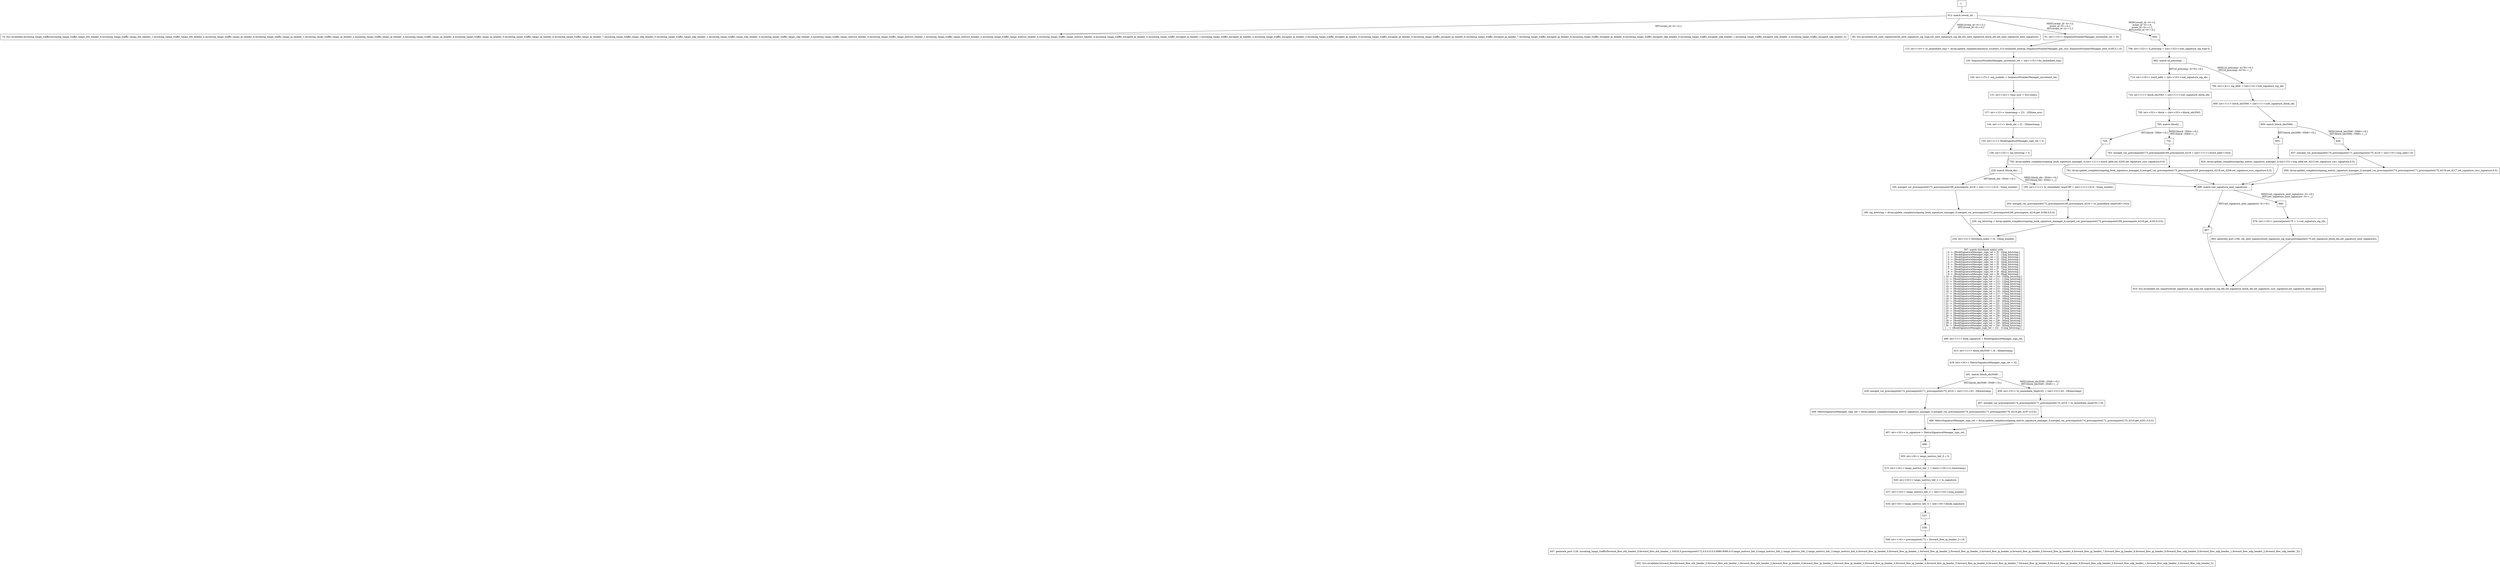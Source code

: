 digraph G {
  "1: " [shape=box, ];
  "74: Sys.invalidate.incoming_tango_traffic(incoming_tango_traffic_tango_eth_header_0,incoming_tango_traffic_tango_eth_header_1,incoming_tango_traffic_tango_eth_header_2,incoming_tango_traffic_tango_ip_header_0,incoming_tango_traffic_tango_ip_header_1,incoming_tango_traffic_tango_ip_header_2,incoming_tango_traffic_tango_ip_header_3,incoming_tango_traffic_tango_ip_header_4,incoming_tango_traffic_tango_ip_header_5,incoming_tango_traffic_tango_ip_header_6,incoming_tango_traffic_tango_ip_header_7,incoming_tango_traffic_tango_udp_header_0,incoming_tango_traffic_tango_udp_header_1,incoming_tango_traffic_tango_udp_header_2,incoming_tango_traffic_tango_udp_header_3,incoming_tango_traffic_tango_metrics_header_0,incoming_tango_traffic_tango_metrics_header_1,incoming_tango_traffic_tango_metrics_header_2,incoming_tango_traffic_tango_metrics_header_3,incoming_tango_traffic_tango_metrics_header_4,incoming_tango_traffic_encaped_ip_header_0,incoming_tango_traffic_encaped_ip_header_1,incoming_tango_traffic_encaped_ip_header_2,incoming_tango_traffic_encaped_ip_header_3,incoming_tango_traffic_encaped_ip_header_4,incoming_tango_traffic_encaped_ip_header_5,incoming_tango_traffic_encaped_ip_header_6,incoming_tango_traffic_encaped_ip_header_7,incoming_tango_traffic_encaped_ip_header_8,incoming_tango_traffic_encaped_ip_header_9,incoming_tango_traffic_encaped_udp_header_0,incoming_tango_traffic_encaped_udp_header_1,incoming_tango_traffic_encaped_udp_header_2,incoming_tango_traffic_encaped_udp_header_3);" [
  shape=box, ];
  "85: Sys.invalidate.set_next_signature(set_next_signature_sig_type,set_next_signature_sig_idx,set_next_signature_block_idx,set_next_signature_next_signature);" [
  shape=box, ];
  "91: int<<15>> SequenceNumberManager_increment_ret = 32;" [shape=box, ];
  "115: int<<16>> to_immediate_tmp = Array.update_complex(sequence_counters_0,0,combined_memop_SequenceNumberManager_get_curr_SequenceNumberManager_next_4185,0,1,0);" [
  shape=box, ];
  "120: SequenceNumberManager_increment_ret = (int<<15>>)to_immediate_tmp;" [
  shape=box, ];
  "126: int<<15>> seq_number = SequenceNumberManager_increment_ret;" [
  shape=box, ];
  "131: int<<32>> time_now = Sys.time();" [shape=box, ];
  "137: int<<12>> timestamp = [31 : 20]time_now;" [shape=box, ];
  "144: int<<1>> block_idx = [2 : 2]timestamp;" [shape=box, ];
  "150: int<<1>> BookSignatureManager_sign_ret = 0;" [shape=box, ];
  "156: int<<32>> sig_bitstring = 0;" [shape=box, ];
  "165: merged_var_precompute4173_precompute4169_precompute_4218 = (int<<11>>)[14 : 5]seq_number;" [
  shape=box, ];
  "186: sig_bitstring = Array.update_complex(outgoing_book_signature_manager_0,merged_var_precompute4173_precompute4169_precompute_4218,get_4189,0,0,0);" [
  shape=box, ];
  "195: int<<11>> to_immediate_tmp4180 = (int<<11>>)[14 : 5]seq_number;" [
  shape=box, ];
  "204: merged_var_precompute4173_precompute4169_precompute_4218 = to_immediate_tmp4180+1024;" [
  shape=box, ];
  "226: sig_bitstring = Array.update_complex(outgoing_book_signature_manager_0,merged_var_precompute4173_precompute4169_precompute_4218,get_4193,0,0,0);" [
  shape=box, ];
  "228: match (block_idx) ...
" [shape=box, ];
  "234: int<<5>> bitwhack_index = [4 : 0]seq_number;" [shape=box, ];
  "397: match (bitwhack_index) with
| 0 -> {BookSignatureManager_sign_ret = [0 : 0]sig_bitstring;}
| 1 -> {BookSignatureManager_sign_ret = [1 : 1]sig_bitstring;}
| 2 -> {BookSignatureManager_sign_ret = [2 : 2]sig_bitstring;}
| 3 -> {BookSignatureManager_sign_ret = [3 : 3]sig_bitstring;}
| 4 -> {BookSignatureManager_sign_ret = [4 : 4]sig_bitstring;}
| 5 -> {BookSignatureManager_sign_ret = [5 : 5]sig_bitstring;}
| 6 -> {BookSignatureManager_sign_ret = [6 : 6]sig_bitstring;}
| 7 -> {BookSignatureManager_sign_ret = [7 : 7]sig_bitstring;}
| 8 -> {BookSignatureManager_sign_ret = [8 : 8]sig_bitstring;}
| 9 -> {BookSignatureManager_sign_ret = [9 : 9]sig_bitstring;}
| 10 -> {BookSignatureManager_sign_ret = [10 : 10]sig_bitstring;}
| 11 -> {BookSignatureManager_sign_ret = [11 : 11]sig_bitstring;}
| 12 -> {BookSignatureManager_sign_ret = [12 : 12]sig_bitstring;}
| 13 -> {BookSignatureManager_sign_ret = [13 : 13]sig_bitstring;}
| 14 -> {BookSignatureManager_sign_ret = [14 : 14]sig_bitstring;}
| 15 -> {BookSignatureManager_sign_ret = [15 : 15]sig_bitstring;}
| 16 -> {BookSignatureManager_sign_ret = [16 : 16]sig_bitstring;}
| 17 -> {BookSignatureManager_sign_ret = [17 : 17]sig_bitstring;}
| 18 -> {BookSignatureManager_sign_ret = [18 : 18]sig_bitstring;}
| 19 -> {BookSignatureManager_sign_ret = [19 : 19]sig_bitstring;}
| 20 -> {BookSignatureManager_sign_ret = [20 : 20]sig_bitstring;}
| 21 -> {BookSignatureManager_sign_ret = [21 : 21]sig_bitstring;}
| 22 -> {BookSignatureManager_sign_ret = [22 : 22]sig_bitstring;}
| 23 -> {BookSignatureManager_sign_ret = [23 : 23]sig_bitstring;}
| 24 -> {BookSignatureManager_sign_ret = [24 : 24]sig_bitstring;}
| 25 -> {BookSignatureManager_sign_ret = [25 : 25]sig_bitstring;}
| 26 -> {BookSignatureManager_sign_ret = [26 : 26]sig_bitstring;}
| 27 -> {BookSignatureManager_sign_ret = [27 : 27]sig_bitstring;}
| 28 -> {BookSignatureManager_sign_ret = [28 : 28]sig_bitstring;}
| 29 -> {BookSignatureManager_sign_ret = [29 : 29]sig_bitstring;}
| 30 -> {BookSignatureManager_sign_ret = [30 : 30]sig_bitstring;}
| _ -> {BookSignatureManager_sign_ret = [31 : 31]sig_bitstring;}" [
  shape=box, ];
  "406: int<<1>> book_signature = BookSignatureManager_sign_ret;" [shape=box, ];
  "413: int<<1>> block_idx3549 = [4 : 4]timestamp;" [shape=box, ];
  "419: int<<32>> MetricSignatureManager_sign_ret = 32;" [shape=box, ];
  "428: merged_var_precompute4174_precompute4171_precompute4170_4219 = (int<<5>>)[3 : 0]timestamp;" [
  shape=box, ];
  "449: MetricSignatureManager_sign_ret = Array.update_complex(outgoing_metric_signature_manager_0,merged_var_precompute4174_precompute4171_precompute4170_4219,get_4197,0,0,0);" [
  shape=box, ];
  "458: int<<5>> to_immediate_tmp4181 = (int<<5>>)[3 : 0]timestamp;" [
  shape=box, ];
  "467: merged_var_precompute4174_precompute4171_precompute4170_4219 = to_immediate_tmp4181+16;" [
  shape=box, ];
  "489: MetricSignatureManager_sign_ret = Array.update_complex(outgoing_metric_signature_manager_0,merged_var_precompute4174_precompute4171_precompute4170_4219,get_4201,0,0,0);" [
  shape=box, ];
  "491: match (block_idx3549) ...
" [shape=box, ];
  "497: int<<32>> ts_signature = MetricSignatureManager_sign_ret;" [shape=box,
                                                                    ];
  "499: " [shape=box, ];
  "505: int<<8>> tango_metrics_hdr_0 = 0;" [shape=box, ];
  "515: int<<16>> tango_metrics_hdr_1 = hash<<16>>(1,timestamp);" [shape=box, ];
  "520: int<<32>> tango_metrics_hdr_2 = ts_signature;" [shape=box, ];
  "527: int<<16>> tango_metrics_hdr_3 = (int<<16>>)seq_number;" [shape=box, ];
  "534: int<<8>> tango_metrics_hdr_4 = (int<<8>>)book_signature;" [shape=box, ];
  "537: " [shape=box, ];
  "538: " [shape=box, ];
  "548: int<<16>> precompute4172 = forward_flow_ip_header_2+18;" [shape=box, ];
  "647: generate_port (128, incoming_tango_traffic(forward_flow_eth_header_0,forward_flow_eth_header_1,34525,0,precompute4172,0,0,0,0,0,0,8080,8080,0,0,tango_metrics_hdr_0,tango_metrics_hdr_1,tango_metrics_hdr_2,tango_metrics_hdr_3,tango_metrics_hdr_4,forward_flow_ip_header_0,forward_flow_ip_header_1,forward_flow_ip_header_2,forward_flow_ip_header_3,forward_flow_ip_header_4,forward_flow_ip_header_5,forward_flow_ip_header_6,forward_flow_ip_header_7,forward_flow_ip_header_8,forward_flow_ip_header_9,forward_flow_udp_header_0,forward_flow_udp_header_1,forward_flow_udp_header_2,forward_flow_udp_header_3));" [
  shape=box, ];
  "692: Sys.invalidate.forward_flow(forward_flow_eth_header_0,forward_flow_eth_header_1,forward_flow_eth_header_2,forward_flow_ip_header_0,forward_flow_ip_header_1,forward_flow_ip_header_2,forward_flow_ip_header_3,forward_flow_ip_header_4,forward_flow_ip_header_5,forward_flow_ip_header_6,forward_flow_ip_header_7,forward_flow_ip_header_8,forward_flow_ip_header_9,forward_flow_udp_header_0,forward_flow_udp_header_1,forward_flow_udp_header_2,forward_flow_udp_header_3);" [
  shape=box, ];
  "694: " [shape=box, ];
  "706: int<<32>> if_precomp = (int<<32>>)set_signature_sig_type-0;" [
  shape=box, ];
  "714: int<<10>> word_addr = (int<<10>>)set_signature_sig_idx;" [shape=box, ];
  "720: int<<1>> block_idx3563 = (int<<1>>)set_signature_block_idx;" [
  shape=box, ];
  "726: int<<32>> block = (int<<32>>)block_idx3563;" [shape=box, ];
  "729: " [shape=box, ];
  "750: Array.update_complex(outgoing_book_signature_manager_0,(int<<11>>)word_addr,set_4205,set_signature_curr_signature,0,0);" [
  shape=box, ];
  "752: " [shape=box, ];
  "763: merged_var_precompute4173_precompute4169_precompute_4218 = (int<<11>>)word_addr+1024;" [
  shape=box, ];
  "782: Array.update_complex(outgoing_book_signature_manager_0,merged_var_precompute4173_precompute4169_precompute_4218,set_4209,set_signature_curr_signature,0,0);" [
  shape=box, ];
  "785: match (block) ...
" [shape=box, ];
  "794: int<<4>> sig_addr = (int<<4>>)set_signature_sig_idx;" [shape=box, ];
  "800: int<<1>> block_idx3566 = (int<<1>>)set_signature_block_idx;" [
  shape=box, ];
  "803: " [shape=box, ];
  "824: Array.update_complex(outgoing_metric_signature_manager_0,(int<<5>>)sig_addr,set_4213,set_signature_curr_signature,0,0);" [
  shape=box, ];
  "826: " [shape=box, ];
  "837: merged_var_precompute4174_precompute4171_precompute4170_4219 = (int<<5>>)sig_addr+16;" [
  shape=box, ];
  "856: Array.update_complex(outgoing_metric_signature_manager_0,merged_var_precompute4174_precompute4171_precompute4170_4219,set_4217,set_signature_curr_signature,0,0);" [
  shape=box, ];
  "859: match (block_idx3566) ...
" [shape=box, ];
  "862: match (if_precomp) ...
" [shape=box, ];
  "867: " [shape=box, ];
  "868: " [shape=box, ];
  "878: int<<16>> precompute4175 = 1+set_signature_sig_idx;" [shape=box, ];
  "893: generate_port (196, set_next_signature(set_signature_sig_type,precompute4175,set_signature_block_idx,set_signature_next_signature));" [
  shape=box, ];
  "896: match (set_signature_next_signature) ...
" [shape=box, ];
  "910: Sys.invalidate.set_signature(set_signature_sig_type,set_signature_sig_idx,set_signature_block_idx,set_signature_curr_signature,set_signature_next_signature);" [
  shape=box, ];
  "912: match (event_id) ...
" [shape=box, ];
  
  
  "1: " -> "912: match (event_id) ...
" [label="", ];
  "91: int<<15>> SequenceNumberManager_increment_ret = 32;" -> "115: int<<16>> to_immediate_tmp = Array.update_complex(sequence_counters_0,0,combined_memop_SequenceNumberManager_get_curr_SequenceNumberManager_next_4185,0,1,0);" [
  label="", ];
  "115: int<<16>> to_immediate_tmp = Array.update_complex(sequence_counters_0,0,combined_memop_SequenceNumberManager_get_curr_SequenceNumberManager_next_4185,0,1,0);" -> "120: SequenceNumberManager_increment_ret = (int<<15>>)to_immediate_tmp;" [
  label="", ];
  "120: SequenceNumberManager_increment_ret = (int<<15>>)to_immediate_tmp;" -> "126: int<<15>> seq_number = SequenceNumberManager_increment_ret;" [
  label="", ];
  "126: int<<15>> seq_number = SequenceNumberManager_increment_ret;" -> "131: int<<32>> time_now = Sys.time();" [
  label="", ];
  "131: int<<32>> time_now = Sys.time();" -> "137: int<<12>> timestamp = [31 : 20]time_now;" [
  label="", ];
  "137: int<<12>> timestamp = [31 : 20]time_now;" -> "144: int<<1>> block_idx = [2 : 2]timestamp;" [
  label="", ];
  "144: int<<1>> block_idx = [2 : 2]timestamp;" -> "150: int<<1>> BookSignatureManager_sign_ret = 0;" [
  label="", ];
  "150: int<<1>> BookSignatureManager_sign_ret = 0;" -> "156: int<<32>> sig_bitstring = 0;" [
  label="", ];
  "156: int<<32>> sig_bitstring = 0;" -> "228: match (block_idx) ...
" [
  label="", ];
  "165: merged_var_precompute4173_precompute4169_precompute_4218 = (int<<11>>)[14 : 5]seq_number;" -> "186: sig_bitstring = Array.update_complex(outgoing_book_signature_manager_0,merged_var_precompute4173_precompute4169_precompute_4218,get_4189,0,0,0);" [
  label="", ];
  "186: sig_bitstring = Array.update_complex(outgoing_book_signature_manager_0,merged_var_precompute4173_precompute4169_precompute_4218,get_4189,0,0,0);" -> "234: int<<5>> bitwhack_index = [4 : 0]seq_number;" [
  label="", ];
  "195: int<<11>> to_immediate_tmp4180 = (int<<11>>)[14 : 5]seq_number;" -> "204: merged_var_precompute4173_precompute4169_precompute_4218 = to_immediate_tmp4180+1024;" [
  label="", ];
  "204: merged_var_precompute4173_precompute4169_precompute_4218 = to_immediate_tmp4180+1024;" -> "226: sig_bitstring = Array.update_complex(outgoing_book_signature_manager_0,merged_var_precompute4173_precompute4169_precompute_4218,get_4193,0,0,0);" [
  label="", ];
  "226: sig_bitstring = Array.update_complex(outgoing_book_signature_manager_0,merged_var_precompute4173_precompute4169_precompute_4218,get_4193,0,0,0);" -> "234: int<<5>> bitwhack_index = [4 : 0]seq_number;" [
  label="", ];
  "228: match (block_idx) ...
" -> "165: merged_var_precompute4173_precompute4169_precompute_4218 = (int<<11>>)[14 : 5]seq_number;" [
  label="HIT{block_idx~3544==0;}", ];
  "228: match (block_idx) ...
" -> "195: int<<11>> to_immediate_tmp4180 = (int<<11>>)[14 : 5]seq_number;" [
  label="MISS{block_idx~3544==0;}
HIT{block_idx~3544==_;}", ];
  "234: int<<5>> bitwhack_index = [4 : 0]seq_number;" -> "397: match (bitwhack_index) with
| 0 -> {BookSignatureManager_sign_ret = [0 : 0]sig_bitstring;}
| 1 -> {BookSignatureManager_sign_ret = [1 : 1]sig_bitstring;}
| 2 -> {BookSignatureManager_sign_ret = [2 : 2]sig_bitstring;}
| 3 -> {BookSignatureManager_sign_ret = [3 : 3]sig_bitstring;}
| 4 -> {BookSignatureManager_sign_ret = [4 : 4]sig_bitstring;}
| 5 -> {BookSignatureManager_sign_ret = [5 : 5]sig_bitstring;}
| 6 -> {BookSignatureManager_sign_ret = [6 : 6]sig_bitstring;}
| 7 -> {BookSignatureManager_sign_ret = [7 : 7]sig_bitstring;}
| 8 -> {BookSignatureManager_sign_ret = [8 : 8]sig_bitstring;}
| 9 -> {BookSignatureManager_sign_ret = [9 : 9]sig_bitstring;}
| 10 -> {BookSignatureManager_sign_ret = [10 : 10]sig_bitstring;}
| 11 -> {BookSignatureManager_sign_ret = [11 : 11]sig_bitstring;}
| 12 -> {BookSignatureManager_sign_ret = [12 : 12]sig_bitstring;}
| 13 -> {BookSignatureManager_sign_ret = [13 : 13]sig_bitstring;}
| 14 -> {BookSignatureManager_sign_ret = [14 : 14]sig_bitstring;}
| 15 -> {BookSignatureManager_sign_ret = [15 : 15]sig_bitstring;}
| 16 -> {BookSignatureManager_sign_ret = [16 : 16]sig_bitstring;}
| 17 -> {BookSignatureManager_sign_ret = [17 : 17]sig_bitstring;}
| 18 -> {BookSignatureManager_sign_ret = [18 : 18]sig_bitstring;}
| 19 -> {BookSignatureManager_sign_ret = [19 : 19]sig_bitstring;}
| 20 -> {BookSignatureManager_sign_ret = [20 : 20]sig_bitstring;}
| 21 -> {BookSignatureManager_sign_ret = [21 : 21]sig_bitstring;}
| 22 -> {BookSignatureManager_sign_ret = [22 : 22]sig_bitstring;}
| 23 -> {BookSignatureManager_sign_ret = [23 : 23]sig_bitstring;}
| 24 -> {BookSignatureManager_sign_ret = [24 : 24]sig_bitstring;}
| 25 -> {BookSignatureManager_sign_ret = [25 : 25]sig_bitstring;}
| 26 -> {BookSignatureManager_sign_ret = [26 : 26]sig_bitstring;}
| 27 -> {BookSignatureManager_sign_ret = [27 : 27]sig_bitstring;}
| 28 -> {BookSignatureManager_sign_ret = [28 : 28]sig_bitstring;}
| 29 -> {BookSignatureManager_sign_ret = [29 : 29]sig_bitstring;}
| 30 -> {BookSignatureManager_sign_ret = [30 : 30]sig_bitstring;}
| _ -> {BookSignatureManager_sign_ret = [31 : 31]sig_bitstring;}" [
  label="", ];
  "397: match (bitwhack_index) with
| 0 -> {BookSignatureManager_sign_ret = [0 : 0]sig_bitstring;}
| 1 -> {BookSignatureManager_sign_ret = [1 : 1]sig_bitstring;}
| 2 -> {BookSignatureManager_sign_ret = [2 : 2]sig_bitstring;}
| 3 -> {BookSignatureManager_sign_ret = [3 : 3]sig_bitstring;}
| 4 -> {BookSignatureManager_sign_ret = [4 : 4]sig_bitstring;}
| 5 -> {BookSignatureManager_sign_ret = [5 : 5]sig_bitstring;}
| 6 -> {BookSignatureManager_sign_ret = [6 : 6]sig_bitstring;}
| 7 -> {BookSignatureManager_sign_ret = [7 : 7]sig_bitstring;}
| 8 -> {BookSignatureManager_sign_ret = [8 : 8]sig_bitstring;}
| 9 -> {BookSignatureManager_sign_ret = [9 : 9]sig_bitstring;}
| 10 -> {BookSignatureManager_sign_ret = [10 : 10]sig_bitstring;}
| 11 -> {BookSignatureManager_sign_ret = [11 : 11]sig_bitstring;}
| 12 -> {BookSignatureManager_sign_ret = [12 : 12]sig_bitstring;}
| 13 -> {BookSignatureManager_sign_ret = [13 : 13]sig_bitstring;}
| 14 -> {BookSignatureManager_sign_ret = [14 : 14]sig_bitstring;}
| 15 -> {BookSignatureManager_sign_ret = [15 : 15]sig_bitstring;}
| 16 -> {BookSignatureManager_sign_ret = [16 : 16]sig_bitstring;}
| 17 -> {BookSignatureManager_sign_ret = [17 : 17]sig_bitstring;}
| 18 -> {BookSignatureManager_sign_ret = [18 : 18]sig_bitstring;}
| 19 -> {BookSignatureManager_sign_ret = [19 : 19]sig_bitstring;}
| 20 -> {BookSignatureManager_sign_ret = [20 : 20]sig_bitstring;}
| 21 -> {BookSignatureManager_sign_ret = [21 : 21]sig_bitstring;}
| 22 -> {BookSignatureManager_sign_ret = [22 : 22]sig_bitstring;}
| 23 -> {BookSignatureManager_sign_ret = [23 : 23]sig_bitstring;}
| 24 -> {BookSignatureManager_sign_ret = [24 : 24]sig_bitstring;}
| 25 -> {BookSignatureManager_sign_ret = [25 : 25]sig_bitstring;}
| 26 -> {BookSignatureManager_sign_ret = [26 : 26]sig_bitstring;}
| 27 -> {BookSignatureManager_sign_ret = [27 : 27]sig_bitstring;}
| 28 -> {BookSignatureManager_sign_ret = [28 : 28]sig_bitstring;}
| 29 -> {BookSignatureManager_sign_ret = [29 : 29]sig_bitstring;}
| 30 -> {BookSignatureManager_sign_ret = [30 : 30]sig_bitstring;}
| _ -> {BookSignatureManager_sign_ret = [31 : 31]sig_bitstring;}" -> "406: int<<1>> book_signature = BookSignatureManager_sign_ret;" [
  label="", ];
  "406: int<<1>> book_signature = BookSignatureManager_sign_ret;" -> "413: int<<1>> block_idx3549 = [4 : 4]timestamp;" [
  label="", ];
  "413: int<<1>> block_idx3549 = [4 : 4]timestamp;" -> "419: int<<32>> MetricSignatureManager_sign_ret = 32;" [
  label="", ];
  "419: int<<32>> MetricSignatureManager_sign_ret = 32;" -> "491: match (block_idx3549) ...
" [
  label="", ];
  "428: merged_var_precompute4174_precompute4171_precompute4170_4219 = (int<<5>>)[3 : 0]timestamp;" -> "449: MetricSignatureManager_sign_ret = Array.update_complex(outgoing_metric_signature_manager_0,merged_var_precompute4174_precompute4171_precompute4170_4219,get_4197,0,0,0);" [
  label="", ];
  "449: MetricSignatureManager_sign_ret = Array.update_complex(outgoing_metric_signature_manager_0,merged_var_precompute4174_precompute4171_precompute4170_4219,get_4197,0,0,0);" -> "497: int<<32>> ts_signature = MetricSignatureManager_sign_ret;" [
  label="", ];
  "458: int<<5>> to_immediate_tmp4181 = (int<<5>>)[3 : 0]timestamp;" -> "467: merged_var_precompute4174_precompute4171_precompute4170_4219 = to_immediate_tmp4181+16;" [
  label="", ];
  "467: merged_var_precompute4174_precompute4171_precompute4170_4219 = to_immediate_tmp4181+16;" -> "489: MetricSignatureManager_sign_ret = Array.update_complex(outgoing_metric_signature_manager_0,merged_var_precompute4174_precompute4171_precompute4170_4219,get_4201,0,0,0);" [
  label="", ];
  "489: MetricSignatureManager_sign_ret = Array.update_complex(outgoing_metric_signature_manager_0,merged_var_precompute4174_precompute4171_precompute4170_4219,get_4201,0,0,0);" -> "497: int<<32>> ts_signature = MetricSignatureManager_sign_ret;" [
  label="", ];
  "491: match (block_idx3549) ...
" -> "428: merged_var_precompute4174_precompute4171_precompute4170_4219 = (int<<5>>)[3 : 0]timestamp;" [
  label="HIT{block_idx3549~3549==0;}", ];
  "491: match (block_idx3549) ...
" -> "458: int<<5>> to_immediate_tmp4181 = (int<<5>>)[3 : 0]timestamp;" [
  label="MISS{block_idx3549~3549==0;}
HIT{block_idx3549~3549==_;}", ];
  "497: int<<32>> ts_signature = MetricSignatureManager_sign_ret;" -> "499: " [
  label="", ];
  "499: " -> "505: int<<8>> tango_metrics_hdr_0 = 0;" [label="", ];
  "505: int<<8>> tango_metrics_hdr_0 = 0;" -> "515: int<<16>> tango_metrics_hdr_1 = hash<<16>>(1,timestamp);" [
  label="", ];
  "515: int<<16>> tango_metrics_hdr_1 = hash<<16>>(1,timestamp);" -> "520: int<<32>> tango_metrics_hdr_2 = ts_signature;" [
  label="", ];
  "520: int<<32>> tango_metrics_hdr_2 = ts_signature;" -> "527: int<<16>> tango_metrics_hdr_3 = (int<<16>>)seq_number;" [
  label="", ];
  "527: int<<16>> tango_metrics_hdr_3 = (int<<16>>)seq_number;" -> "534: int<<8>> tango_metrics_hdr_4 = (int<<8>>)book_signature;" [
  label="", ];
  "534: int<<8>> tango_metrics_hdr_4 = (int<<8>>)book_signature;" -> "537: " [
  label="", ];
  "537: " -> "538: " [label="", ];
  "538: " -> "548: int<<16>> precompute4172 = forward_flow_ip_header_2+18;" [
  label="", ];
  "548: int<<16>> precompute4172 = forward_flow_ip_header_2+18;" -> "647: generate_port (128, incoming_tango_traffic(forward_flow_eth_header_0,forward_flow_eth_header_1,34525,0,precompute4172,0,0,0,0,0,0,8080,8080,0,0,tango_metrics_hdr_0,tango_metrics_hdr_1,tango_metrics_hdr_2,tango_metrics_hdr_3,tango_metrics_hdr_4,forward_flow_ip_header_0,forward_flow_ip_header_1,forward_flow_ip_header_2,forward_flow_ip_header_3,forward_flow_ip_header_4,forward_flow_ip_header_5,forward_flow_ip_header_6,forward_flow_ip_header_7,forward_flow_ip_header_8,forward_flow_ip_header_9,forward_flow_udp_header_0,forward_flow_udp_header_1,forward_flow_udp_header_2,forward_flow_udp_header_3));" [
  label="", ];
  "647: generate_port (128, incoming_tango_traffic(forward_flow_eth_header_0,forward_flow_eth_header_1,34525,0,precompute4172,0,0,0,0,0,0,8080,8080,0,0,tango_metrics_hdr_0,tango_metrics_hdr_1,tango_metrics_hdr_2,tango_metrics_hdr_3,tango_metrics_hdr_4,forward_flow_ip_header_0,forward_flow_ip_header_1,forward_flow_ip_header_2,forward_flow_ip_header_3,forward_flow_ip_header_4,forward_flow_ip_header_5,forward_flow_ip_header_6,forward_flow_ip_header_7,forward_flow_ip_header_8,forward_flow_ip_header_9,forward_flow_udp_header_0,forward_flow_udp_header_1,forward_flow_udp_header_2,forward_flow_udp_header_3));" -> "692: Sys.invalidate.forward_flow(forward_flow_eth_header_0,forward_flow_eth_header_1,forward_flow_eth_header_2,forward_flow_ip_header_0,forward_flow_ip_header_1,forward_flow_ip_header_2,forward_flow_ip_header_3,forward_flow_ip_header_4,forward_flow_ip_header_5,forward_flow_ip_header_6,forward_flow_ip_header_7,forward_flow_ip_header_8,forward_flow_ip_header_9,forward_flow_udp_header_0,forward_flow_udp_header_1,forward_flow_udp_header_2,forward_flow_udp_header_3);" [
  label="", ];
  "694: " -> "706: int<<32>> if_precomp = (int<<32>>)set_signature_sig_type-0;" [
  label="", ];
  "706: int<<32>> if_precomp = (int<<32>>)set_signature_sig_type-0;" -> "862: match (if_precomp) ...
" [
  label="", ];
  "714: int<<10>> word_addr = (int<<10>>)set_signature_sig_idx;" -> "720: int<<1>> block_idx3563 = (int<<1>>)set_signature_block_idx;" [
  label="", ];
  "720: int<<1>> block_idx3563 = (int<<1>>)set_signature_block_idx;" -> "726: int<<32>> block = (int<<32>>)block_idx3563;" [
  label="", ];
  "726: int<<32>> block = (int<<32>>)block_idx3563;" -> "785: match (block) ...
" [
  label="", ];
  "729: " -> "750: Array.update_complex(outgoing_book_signature_manager_0,(int<<11>>)word_addr,set_4205,set_signature_curr_signature,0,0);" [
  label="", ];
  "750: Array.update_complex(outgoing_book_signature_manager_0,(int<<11>>)word_addr,set_4205,set_signature_curr_signature,0,0);" -> "896: match (set_signature_next_signature) ...
" [
  label="", ];
  "752: " -> "763: merged_var_precompute4173_precompute4169_precompute_4218 = (int<<11>>)word_addr+1024;" [
  label="", ];
  "763: merged_var_precompute4173_precompute4169_precompute_4218 = (int<<11>>)word_addr+1024;" -> "782: Array.update_complex(outgoing_book_signature_manager_0,merged_var_precompute4173_precompute4169_precompute_4218,set_4209,set_signature_curr_signature,0,0);" [
  label="", ];
  "782: Array.update_complex(outgoing_book_signature_manager_0,merged_var_precompute4173_precompute4169_precompute_4218,set_4209,set_signature_curr_signature,0,0);" -> "896: match (set_signature_next_signature) ...
" [
  label="", ];
  "785: match (block) ...
" -> "729: " [label="HIT{block~3564==0;}", ];
  "785: match (block) ...
" -> "752: " [label="MISS{block~3564==0;}
HIT{block~3564==_;}",
                                        ];
  "794: int<<4>> sig_addr = (int<<4>>)set_signature_sig_idx;" -> "800: int<<1>> block_idx3566 = (int<<1>>)set_signature_block_idx;" [
  label="", ];
  "800: int<<1>> block_idx3566 = (int<<1>>)set_signature_block_idx;" -> "859: match (block_idx3566) ...
" [
  label="", ];
  "803: " -> "824: Array.update_complex(outgoing_metric_signature_manager_0,(int<<5>>)sig_addr,set_4213,set_signature_curr_signature,0,0);" [
  label="", ];
  "824: Array.update_complex(outgoing_metric_signature_manager_0,(int<<5>>)sig_addr,set_4213,set_signature_curr_signature,0,0);" -> "896: match (set_signature_next_signature) ...
" [
  label="", ];
  "826: " -> "837: merged_var_precompute4174_precompute4171_precompute4170_4219 = (int<<5>>)sig_addr+16;" [
  label="", ];
  "837: merged_var_precompute4174_precompute4171_precompute4170_4219 = (int<<5>>)sig_addr+16;" -> "856: Array.update_complex(outgoing_metric_signature_manager_0,merged_var_precompute4174_precompute4171_precompute4170_4219,set_4217,set_signature_curr_signature,0,0);" [
  label="", ];
  "856: Array.update_complex(outgoing_metric_signature_manager_0,merged_var_precompute4174_precompute4171_precompute4170_4219,set_4217,set_signature_curr_signature,0,0);" -> "896: match (set_signature_next_signature) ...
" [
  label="", ];
  "859: match (block_idx3566) ...
" -> "803: " [label="HIT{block_idx3566~3566==0;}",
                                                ];
  "859: match (block_idx3566) ...
" -> "826: " [label="MISS{block_idx3566~3566==0;}
HIT{block_idx3566~3566==_;}",
                                                ];
  "862: match (if_precomp) ...
" -> "714: int<<10>> word_addr = (int<<10>>)set_signature_sig_idx;" [
  label="HIT{if_precomp~4176==0;}", ];
  "862: match (if_precomp) ...
" -> "794: int<<4>> sig_addr = (int<<4>>)set_signature_sig_idx;" [
  label="MISS{if_precomp~4176==0;}
HIT{if_precomp~4176==_;}", ];
  "867: " -> "910: Sys.invalidate.set_signature(set_signature_sig_type,set_signature_sig_idx,set_signature_block_idx,set_signature_curr_signature,set_signature_next_signature);" [
  label="", ];
  "868: " -> "878: int<<16>> precompute4175 = 1+set_signature_sig_idx;" [
  label="", ];
  "878: int<<16>> precompute4175 = 1+set_signature_sig_idx;" -> "893: generate_port (196, set_next_signature(set_signature_sig_type,precompute4175,set_signature_block_idx,set_signature_next_signature));" [
  label="", ];
  "893: generate_port (196, set_next_signature(set_signature_sig_type,precompute4175,set_signature_block_idx,set_signature_next_signature));" -> "910: Sys.invalidate.set_signature(set_signature_sig_type,set_signature_sig_idx,set_signature_block_idx,set_signature_curr_signature,set_signature_next_signature);" [
  label="", ];
  "896: match (set_signature_next_signature) ...
" -> "867: " [label="HIT{set_signature_next_signature~0==0;}",
                                                               ];
  "896: match (set_signature_next_signature) ...
" -> "868: " [label="MISS{set_signature_next_signature~0==0;}
HIT{set_signature_next_signature~0==_;}",
                                                               ];
  "912: match (event_id) ...
" -> "74: Sys.invalidate.incoming_tango_traffic(incoming_tango_traffic_tango_eth_header_0,incoming_tango_traffic_tango_eth_header_1,incoming_tango_traffic_tango_eth_header_2,incoming_tango_traffic_tango_ip_header_0,incoming_tango_traffic_tango_ip_header_1,incoming_tango_traffic_tango_ip_header_2,incoming_tango_traffic_tango_ip_header_3,incoming_tango_traffic_tango_ip_header_4,incoming_tango_traffic_tango_ip_header_5,incoming_tango_traffic_tango_ip_header_6,incoming_tango_traffic_tango_ip_header_7,incoming_tango_traffic_tango_udp_header_0,incoming_tango_traffic_tango_udp_header_1,incoming_tango_traffic_tango_udp_header_2,incoming_tango_traffic_tango_udp_header_3,incoming_tango_traffic_tango_metrics_header_0,incoming_tango_traffic_tango_metrics_header_1,incoming_tango_traffic_tango_metrics_header_2,incoming_tango_traffic_tango_metrics_header_3,incoming_tango_traffic_tango_metrics_header_4,incoming_tango_traffic_encaped_ip_header_0,incoming_tango_traffic_encaped_ip_header_1,incoming_tango_traffic_encaped_ip_header_2,incoming_tango_traffic_encaped_ip_header_3,incoming_tango_traffic_encaped_ip_header_4,incoming_tango_traffic_encaped_ip_header_5,incoming_tango_traffic_encaped_ip_header_6,incoming_tango_traffic_encaped_ip_header_7,incoming_tango_traffic_encaped_ip_header_8,incoming_tango_traffic_encaped_ip_header_9,incoming_tango_traffic_encaped_udp_header_0,incoming_tango_traffic_encaped_udp_header_1,incoming_tango_traffic_encaped_udp_header_2,incoming_tango_traffic_encaped_udp_header_3);" [
  label="HIT{event_id~0==2;}", ];
  "912: match (event_id) ...
" -> "85: Sys.invalidate.set_next_signature(set_next_signature_sig_type,set_next_signature_sig_idx,set_next_signature_block_idx,set_next_signature_next_signature);" [
  label="MISS{event_id~0==2;}
HIT{event_id~0==4;}", ];
  "912: match (event_id) ...
" -> "91: int<<15>> SequenceNumberManager_increment_ret = 32;" [
  label="MISS{event_id~0==2;
event_id~0==4;}
HIT{event_id~0==1;}", ];
  "912: match (event_id) ...
" -> "694: " [label="MISS{event_id~0==2;
event_id~0==4;
event_id~0==1;}
HIT{event_id~0==3;}",
                                           ];
  
  }